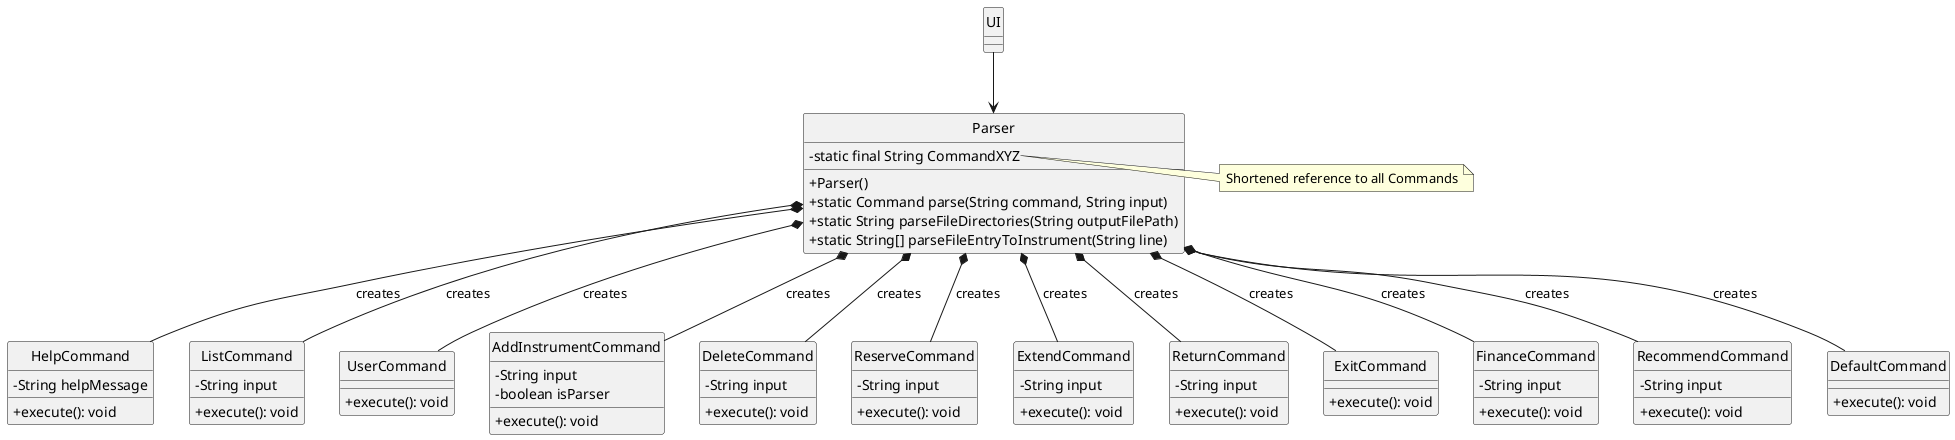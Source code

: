 @startuml

hide circle
skinparam classAttributeIconSize 0

class Parser {
    - static final String CommandXYZ

    + Parser()
    + static Command parse(String command, String input)
    + static String parseFileDirectories(String outputFilePath)
    + static String[] parseFileEntryToInstrument(String line)
}

note right of Parser::CommandXYZ
    Shortened reference to all Commands
end note


class HelpCommand {
    - String helpMessage
    + execute(): void
}

class ListCommand {
    - String input
    + execute(): void
}

class UserCommand {
    + execute(): void
}

class AddInstrumentCommand {
    - String input
    - boolean isParser
    + execute(): void
}

class DeleteCommand {
    - String input
    + execute(): void
}

class ReserveCommand {
    - String input
    + execute(): void
}

class ExtendCommand {
    - String input
    + execute(): void
}

class ReturnCommand {
    - String input
    + execute(): void
}

class ExitCommand {
    + execute(): void
}

class FinanceCommand {
    - String input
    + execute(): void
}

class RecommendCommand {
    - String input
    + execute(): void
}

class DefaultCommand {
    + execute(): void
}

Parser  *-- HelpCommand : creates
Parser *-- ListCommand : creates
Parser  *-- UserCommand : creates
Parser  *-- AddInstrumentCommand : creates
Parser  *-- DeleteCommand : creates
Parser  *-- ReserveCommand : creates
Parser  *-- ExtendCommand : creates
Parser  *-- ReturnCommand : creates
Parser  *-- ExitCommand : creates
Parser  *-- FinanceCommand : creates
Parser  *-- RecommendCommand : creates
Parser *--  DefaultCommand : creates

UI --> Parser

@enduml
